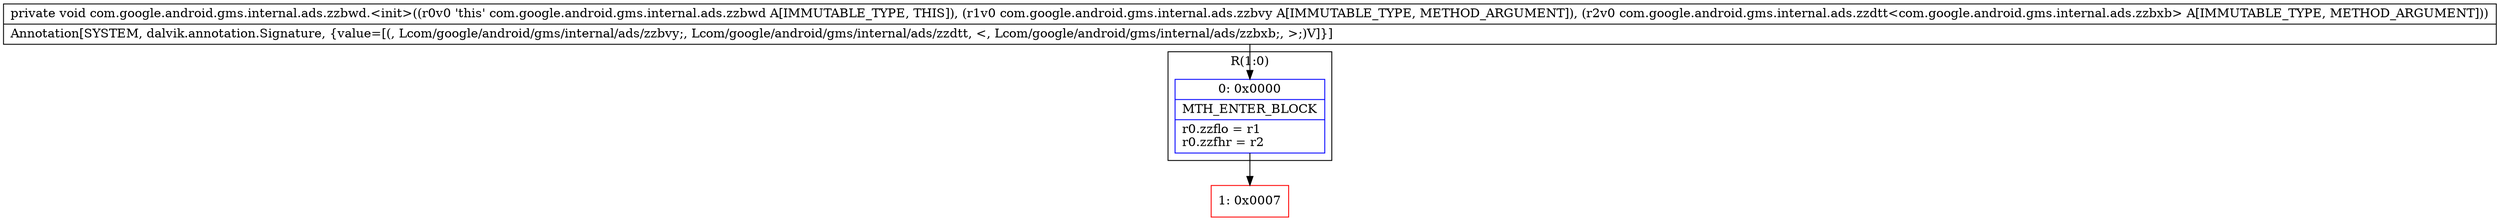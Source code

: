 digraph "CFG forcom.google.android.gms.internal.ads.zzbwd.\<init\>(Lcom\/google\/android\/gms\/internal\/ads\/zzbvy;Lcom\/google\/android\/gms\/internal\/ads\/zzdtt;)V" {
subgraph cluster_Region_1633454236 {
label = "R(1:0)";
node [shape=record,color=blue];
Node_0 [shape=record,label="{0\:\ 0x0000|MTH_ENTER_BLOCK\l|r0.zzflo = r1\lr0.zzfhr = r2\l}"];
}
Node_1 [shape=record,color=red,label="{1\:\ 0x0007}"];
MethodNode[shape=record,label="{private void com.google.android.gms.internal.ads.zzbwd.\<init\>((r0v0 'this' com.google.android.gms.internal.ads.zzbwd A[IMMUTABLE_TYPE, THIS]), (r1v0 com.google.android.gms.internal.ads.zzbvy A[IMMUTABLE_TYPE, METHOD_ARGUMENT]), (r2v0 com.google.android.gms.internal.ads.zzdtt\<com.google.android.gms.internal.ads.zzbxb\> A[IMMUTABLE_TYPE, METHOD_ARGUMENT]))  | Annotation[SYSTEM, dalvik.annotation.Signature, \{value=[(, Lcom\/google\/android\/gms\/internal\/ads\/zzbvy;, Lcom\/google\/android\/gms\/internal\/ads\/zzdtt, \<, Lcom\/google\/android\/gms\/internal\/ads\/zzbxb;, \>;)V]\}]\l}"];
MethodNode -> Node_0;
Node_0 -> Node_1;
}

